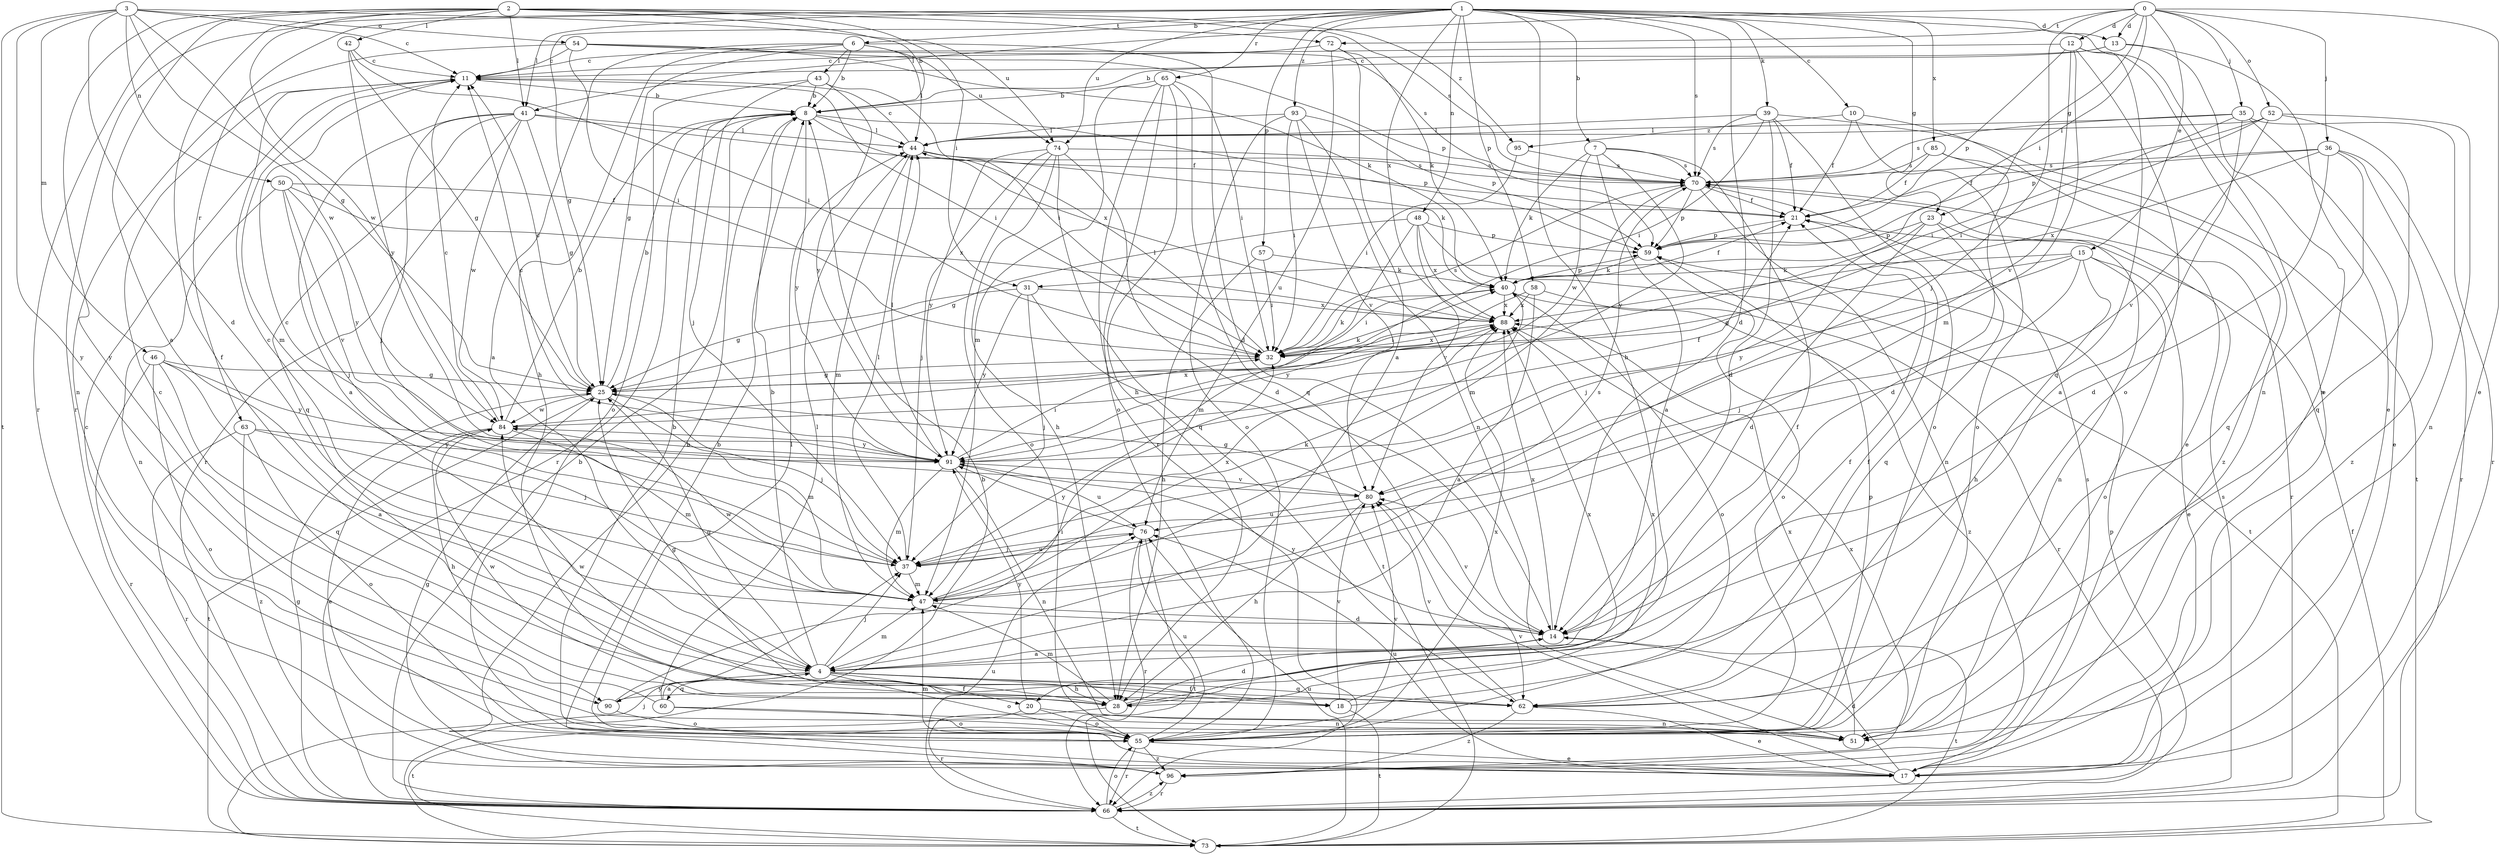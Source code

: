 strict digraph  {
0;
1;
2;
3;
4;
6;
7;
8;
10;
11;
12;
13;
14;
15;
17;
18;
20;
21;
23;
25;
28;
31;
32;
35;
36;
37;
39;
40;
41;
42;
43;
44;
46;
47;
48;
50;
51;
52;
54;
55;
57;
58;
59;
60;
62;
63;
65;
66;
70;
72;
73;
74;
76;
80;
84;
85;
88;
90;
91;
93;
95;
96;
0 -> 12  [label=d];
0 -> 13  [label=d];
0 -> 15  [label=e];
0 -> 17  [label=e];
0 -> 23  [label=g];
0 -> 31  [label=i];
0 -> 35  [label=j];
0 -> 36  [label=j];
0 -> 37  [label=j];
0 -> 41  [label=l];
0 -> 52  [label=o];
0 -> 72  [label=t];
1 -> 6  [label=b];
1 -> 7  [label=b];
1 -> 10  [label=c];
1 -> 13  [label=d];
1 -> 14  [label=d];
1 -> 17  [label=e];
1 -> 23  [label=g];
1 -> 25  [label=g];
1 -> 28  [label=h];
1 -> 39  [label=k];
1 -> 41  [label=l];
1 -> 48  [label=n];
1 -> 57  [label=p];
1 -> 58  [label=p];
1 -> 63  [label=r];
1 -> 65  [label=r];
1 -> 66  [label=r];
1 -> 70  [label=s];
1 -> 74  [label=u];
1 -> 85  [label=x];
1 -> 88  [label=x];
1 -> 93  [label=z];
2 -> 4  [label=a];
2 -> 8  [label=b];
2 -> 18  [label=f];
2 -> 31  [label=i];
2 -> 41  [label=l];
2 -> 42  [label=l];
2 -> 66  [label=r];
2 -> 70  [label=s];
2 -> 72  [label=t];
2 -> 84  [label=w];
2 -> 90  [label=y];
2 -> 95  [label=z];
3 -> 11  [label=c];
3 -> 14  [label=d];
3 -> 25  [label=g];
3 -> 46  [label=m];
3 -> 50  [label=n];
3 -> 54  [label=o];
3 -> 73  [label=t];
3 -> 74  [label=u];
3 -> 84  [label=w];
3 -> 90  [label=y];
4 -> 8  [label=b];
4 -> 18  [label=f];
4 -> 20  [label=f];
4 -> 25  [label=g];
4 -> 28  [label=h];
4 -> 37  [label=j];
4 -> 47  [label=m];
4 -> 55  [label=o];
4 -> 60  [label=q];
4 -> 62  [label=q];
4 -> 90  [label=y];
6 -> 4  [label=a];
6 -> 8  [label=b];
6 -> 14  [label=d];
6 -> 25  [label=g];
6 -> 28  [label=h];
6 -> 43  [label=l];
6 -> 44  [label=l];
6 -> 74  [label=u];
7 -> 4  [label=a];
7 -> 20  [label=f];
7 -> 40  [label=k];
7 -> 70  [label=s];
7 -> 84  [label=w];
7 -> 91  [label=y];
8 -> 44  [label=l];
8 -> 59  [label=p];
8 -> 66  [label=r];
8 -> 88  [label=x];
8 -> 91  [label=y];
10 -> 17  [label=e];
10 -> 21  [label=f];
10 -> 55  [label=o];
10 -> 95  [label=z];
11 -> 8  [label=b];
11 -> 32  [label=i];
11 -> 47  [label=m];
12 -> 11  [label=c];
12 -> 47  [label=m];
12 -> 51  [label=n];
12 -> 55  [label=o];
12 -> 59  [label=p];
12 -> 62  [label=q];
12 -> 80  [label=v];
13 -> 8  [label=b];
13 -> 11  [label=c];
13 -> 17  [label=e];
13 -> 51  [label=n];
14 -> 4  [label=a];
14 -> 73  [label=t];
14 -> 80  [label=v];
14 -> 88  [label=x];
14 -> 91  [label=y];
15 -> 17  [label=e];
15 -> 25  [label=g];
15 -> 28  [label=h];
15 -> 37  [label=j];
15 -> 40  [label=k];
15 -> 55  [label=o];
15 -> 91  [label=y];
17 -> 8  [label=b];
17 -> 11  [label=c];
17 -> 14  [label=d];
17 -> 47  [label=m];
17 -> 70  [label=s];
17 -> 76  [label=u];
17 -> 80  [label=v];
18 -> 21  [label=f];
18 -> 73  [label=t];
18 -> 80  [label=v];
18 -> 84  [label=w];
18 -> 88  [label=x];
20 -> 51  [label=n];
20 -> 55  [label=o];
20 -> 73  [label=t];
20 -> 91  [label=y];
21 -> 59  [label=p];
23 -> 14  [label=d];
23 -> 37  [label=j];
23 -> 51  [label=n];
23 -> 59  [label=p];
23 -> 62  [label=q];
25 -> 8  [label=b];
25 -> 11  [label=c];
25 -> 37  [label=j];
25 -> 40  [label=k];
25 -> 47  [label=m];
25 -> 73  [label=t];
25 -> 84  [label=w];
28 -> 14  [label=d];
28 -> 25  [label=g];
28 -> 47  [label=m];
28 -> 66  [label=r];
28 -> 84  [label=w];
28 -> 88  [label=x];
31 -> 25  [label=g];
31 -> 37  [label=j];
31 -> 73  [label=t];
31 -> 88  [label=x];
31 -> 91  [label=y];
32 -> 25  [label=g];
32 -> 40  [label=k];
32 -> 44  [label=l];
32 -> 70  [label=s];
32 -> 88  [label=x];
35 -> 4  [label=a];
35 -> 17  [label=e];
35 -> 32  [label=i];
35 -> 44  [label=l];
35 -> 66  [label=r];
35 -> 70  [label=s];
36 -> 14  [label=d];
36 -> 21  [label=f];
36 -> 62  [label=q];
36 -> 66  [label=r];
36 -> 70  [label=s];
36 -> 88  [label=x];
36 -> 96  [label=z];
37 -> 11  [label=c];
37 -> 44  [label=l];
37 -> 47  [label=m];
37 -> 76  [label=u];
39 -> 14  [label=d];
39 -> 21  [label=f];
39 -> 32  [label=i];
39 -> 44  [label=l];
39 -> 55  [label=o];
39 -> 70  [label=s];
39 -> 73  [label=t];
40 -> 21  [label=f];
40 -> 32  [label=i];
40 -> 55  [label=o];
40 -> 59  [label=p];
40 -> 66  [label=r];
40 -> 88  [label=x];
41 -> 4  [label=a];
41 -> 21  [label=f];
41 -> 25  [label=g];
41 -> 37  [label=j];
41 -> 44  [label=l];
41 -> 62  [label=q];
41 -> 66  [label=r];
41 -> 84  [label=w];
42 -> 11  [label=c];
42 -> 25  [label=g];
42 -> 32  [label=i];
42 -> 91  [label=y];
43 -> 8  [label=b];
43 -> 32  [label=i];
43 -> 37  [label=j];
43 -> 55  [label=o];
43 -> 91  [label=y];
44 -> 11  [label=c];
44 -> 40  [label=k];
44 -> 47  [label=m];
44 -> 70  [label=s];
46 -> 4  [label=a];
46 -> 25  [label=g];
46 -> 55  [label=o];
46 -> 62  [label=q];
46 -> 66  [label=r];
46 -> 91  [label=y];
47 -> 11  [label=c];
47 -> 14  [label=d];
47 -> 40  [label=k];
47 -> 70  [label=s];
47 -> 84  [label=w];
47 -> 88  [label=x];
48 -> 25  [label=g];
48 -> 47  [label=m];
48 -> 59  [label=p];
48 -> 73  [label=t];
48 -> 80  [label=v];
48 -> 88  [label=x];
50 -> 21  [label=f];
50 -> 37  [label=j];
50 -> 51  [label=n];
50 -> 80  [label=v];
50 -> 88  [label=x];
50 -> 91  [label=y];
51 -> 88  [label=x];
52 -> 32  [label=i];
52 -> 44  [label=l];
52 -> 51  [label=n];
52 -> 59  [label=p];
52 -> 62  [label=q];
52 -> 80  [label=v];
54 -> 11  [label=c];
54 -> 32  [label=i];
54 -> 40  [label=k];
54 -> 51  [label=n];
54 -> 59  [label=p];
54 -> 70  [label=s];
55 -> 8  [label=b];
55 -> 17  [label=e];
55 -> 44  [label=l];
55 -> 59  [label=p];
55 -> 66  [label=r];
55 -> 76  [label=u];
55 -> 80  [label=v];
55 -> 88  [label=x];
55 -> 96  [label=z];
57 -> 28  [label=h];
57 -> 32  [label=i];
57 -> 40  [label=k];
58 -> 4  [label=a];
58 -> 88  [label=x];
58 -> 91  [label=y];
58 -> 96  [label=z];
59 -> 40  [label=k];
59 -> 55  [label=o];
60 -> 4  [label=a];
60 -> 11  [label=c];
60 -> 44  [label=l];
60 -> 51  [label=n];
60 -> 55  [label=o];
62 -> 17  [label=e];
62 -> 80  [label=v];
62 -> 96  [label=z];
63 -> 37  [label=j];
63 -> 55  [label=o];
63 -> 66  [label=r];
63 -> 91  [label=y];
63 -> 96  [label=z];
65 -> 8  [label=b];
65 -> 28  [label=h];
65 -> 32  [label=i];
65 -> 47  [label=m];
65 -> 55  [label=o];
65 -> 62  [label=q];
65 -> 66  [label=r];
66 -> 8  [label=b];
66 -> 25  [label=g];
66 -> 55  [label=o];
66 -> 59  [label=p];
66 -> 70  [label=s];
66 -> 73  [label=t];
66 -> 76  [label=u];
66 -> 96  [label=z];
70 -> 21  [label=f];
70 -> 47  [label=m];
70 -> 51  [label=n];
70 -> 59  [label=p];
70 -> 66  [label=r];
72 -> 4  [label=a];
72 -> 11  [label=c];
72 -> 40  [label=k];
72 -> 76  [label=u];
73 -> 8  [label=b];
73 -> 21  [label=f];
73 -> 37  [label=j];
73 -> 76  [label=u];
74 -> 14  [label=d];
74 -> 28  [label=h];
74 -> 37  [label=j];
74 -> 55  [label=o];
74 -> 62  [label=q];
74 -> 70  [label=s];
74 -> 91  [label=y];
76 -> 37  [label=j];
76 -> 66  [label=r];
76 -> 73  [label=t];
76 -> 91  [label=y];
80 -> 25  [label=g];
80 -> 28  [label=h];
80 -> 76  [label=u];
84 -> 8  [label=b];
84 -> 11  [label=c];
84 -> 17  [label=e];
84 -> 28  [label=h];
84 -> 47  [label=m];
84 -> 88  [label=x];
84 -> 91  [label=y];
85 -> 14  [label=d];
85 -> 21  [label=f];
85 -> 70  [label=s];
85 -> 96  [label=z];
88 -> 32  [label=i];
90 -> 21  [label=f];
90 -> 32  [label=i];
90 -> 55  [label=o];
91 -> 11  [label=c];
91 -> 21  [label=f];
91 -> 32  [label=i];
91 -> 44  [label=l];
91 -> 47  [label=m];
91 -> 51  [label=n];
91 -> 76  [label=u];
91 -> 80  [label=v];
93 -> 32  [label=i];
93 -> 44  [label=l];
93 -> 51  [label=n];
93 -> 55  [label=o];
93 -> 59  [label=p];
93 -> 80  [label=v];
95 -> 32  [label=i];
95 -> 70  [label=s];
96 -> 8  [label=b];
96 -> 25  [label=g];
96 -> 66  [label=r];
96 -> 88  [label=x];
}
